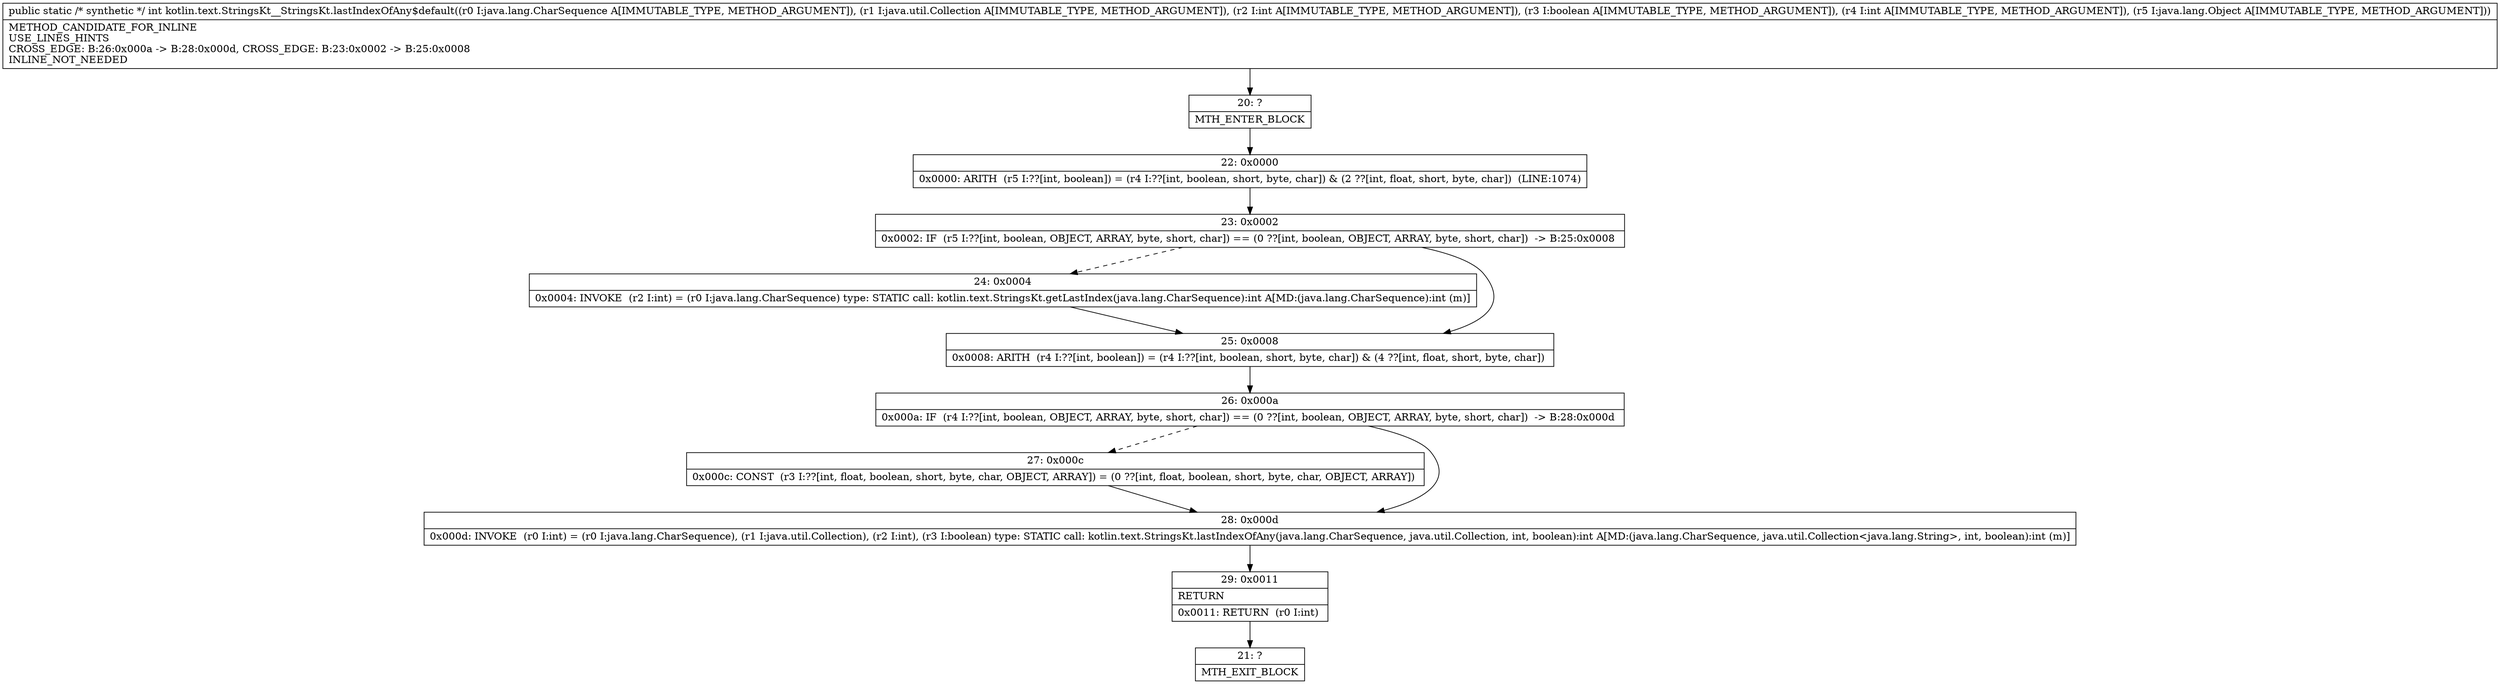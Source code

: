 digraph "CFG forkotlin.text.StringsKt__StringsKt.lastIndexOfAny$default(Ljava\/lang\/CharSequence;Ljava\/util\/Collection;IZILjava\/lang\/Object;)I" {
Node_20 [shape=record,label="{20\:\ ?|MTH_ENTER_BLOCK\l}"];
Node_22 [shape=record,label="{22\:\ 0x0000|0x0000: ARITH  (r5 I:??[int, boolean]) = (r4 I:??[int, boolean, short, byte, char]) & (2 ??[int, float, short, byte, char])  (LINE:1074)\l}"];
Node_23 [shape=record,label="{23\:\ 0x0002|0x0002: IF  (r5 I:??[int, boolean, OBJECT, ARRAY, byte, short, char]) == (0 ??[int, boolean, OBJECT, ARRAY, byte, short, char])  \-\> B:25:0x0008 \l}"];
Node_24 [shape=record,label="{24\:\ 0x0004|0x0004: INVOKE  (r2 I:int) = (r0 I:java.lang.CharSequence) type: STATIC call: kotlin.text.StringsKt.getLastIndex(java.lang.CharSequence):int A[MD:(java.lang.CharSequence):int (m)]\l}"];
Node_25 [shape=record,label="{25\:\ 0x0008|0x0008: ARITH  (r4 I:??[int, boolean]) = (r4 I:??[int, boolean, short, byte, char]) & (4 ??[int, float, short, byte, char]) \l}"];
Node_26 [shape=record,label="{26\:\ 0x000a|0x000a: IF  (r4 I:??[int, boolean, OBJECT, ARRAY, byte, short, char]) == (0 ??[int, boolean, OBJECT, ARRAY, byte, short, char])  \-\> B:28:0x000d \l}"];
Node_27 [shape=record,label="{27\:\ 0x000c|0x000c: CONST  (r3 I:??[int, float, boolean, short, byte, char, OBJECT, ARRAY]) = (0 ??[int, float, boolean, short, byte, char, OBJECT, ARRAY]) \l}"];
Node_28 [shape=record,label="{28\:\ 0x000d|0x000d: INVOKE  (r0 I:int) = (r0 I:java.lang.CharSequence), (r1 I:java.util.Collection), (r2 I:int), (r3 I:boolean) type: STATIC call: kotlin.text.StringsKt.lastIndexOfAny(java.lang.CharSequence, java.util.Collection, int, boolean):int A[MD:(java.lang.CharSequence, java.util.Collection\<java.lang.String\>, int, boolean):int (m)]\l}"];
Node_29 [shape=record,label="{29\:\ 0x0011|RETURN\l|0x0011: RETURN  (r0 I:int) \l}"];
Node_21 [shape=record,label="{21\:\ ?|MTH_EXIT_BLOCK\l}"];
MethodNode[shape=record,label="{public static \/* synthetic *\/ int kotlin.text.StringsKt__StringsKt.lastIndexOfAny$default((r0 I:java.lang.CharSequence A[IMMUTABLE_TYPE, METHOD_ARGUMENT]), (r1 I:java.util.Collection A[IMMUTABLE_TYPE, METHOD_ARGUMENT]), (r2 I:int A[IMMUTABLE_TYPE, METHOD_ARGUMENT]), (r3 I:boolean A[IMMUTABLE_TYPE, METHOD_ARGUMENT]), (r4 I:int A[IMMUTABLE_TYPE, METHOD_ARGUMENT]), (r5 I:java.lang.Object A[IMMUTABLE_TYPE, METHOD_ARGUMENT]))  | METHOD_CANDIDATE_FOR_INLINE\lUSE_LINES_HINTS\lCROSS_EDGE: B:26:0x000a \-\> B:28:0x000d, CROSS_EDGE: B:23:0x0002 \-\> B:25:0x0008\lINLINE_NOT_NEEDED\l}"];
MethodNode -> Node_20;Node_20 -> Node_22;
Node_22 -> Node_23;
Node_23 -> Node_24[style=dashed];
Node_23 -> Node_25;
Node_24 -> Node_25;
Node_25 -> Node_26;
Node_26 -> Node_27[style=dashed];
Node_26 -> Node_28;
Node_27 -> Node_28;
Node_28 -> Node_29;
Node_29 -> Node_21;
}

